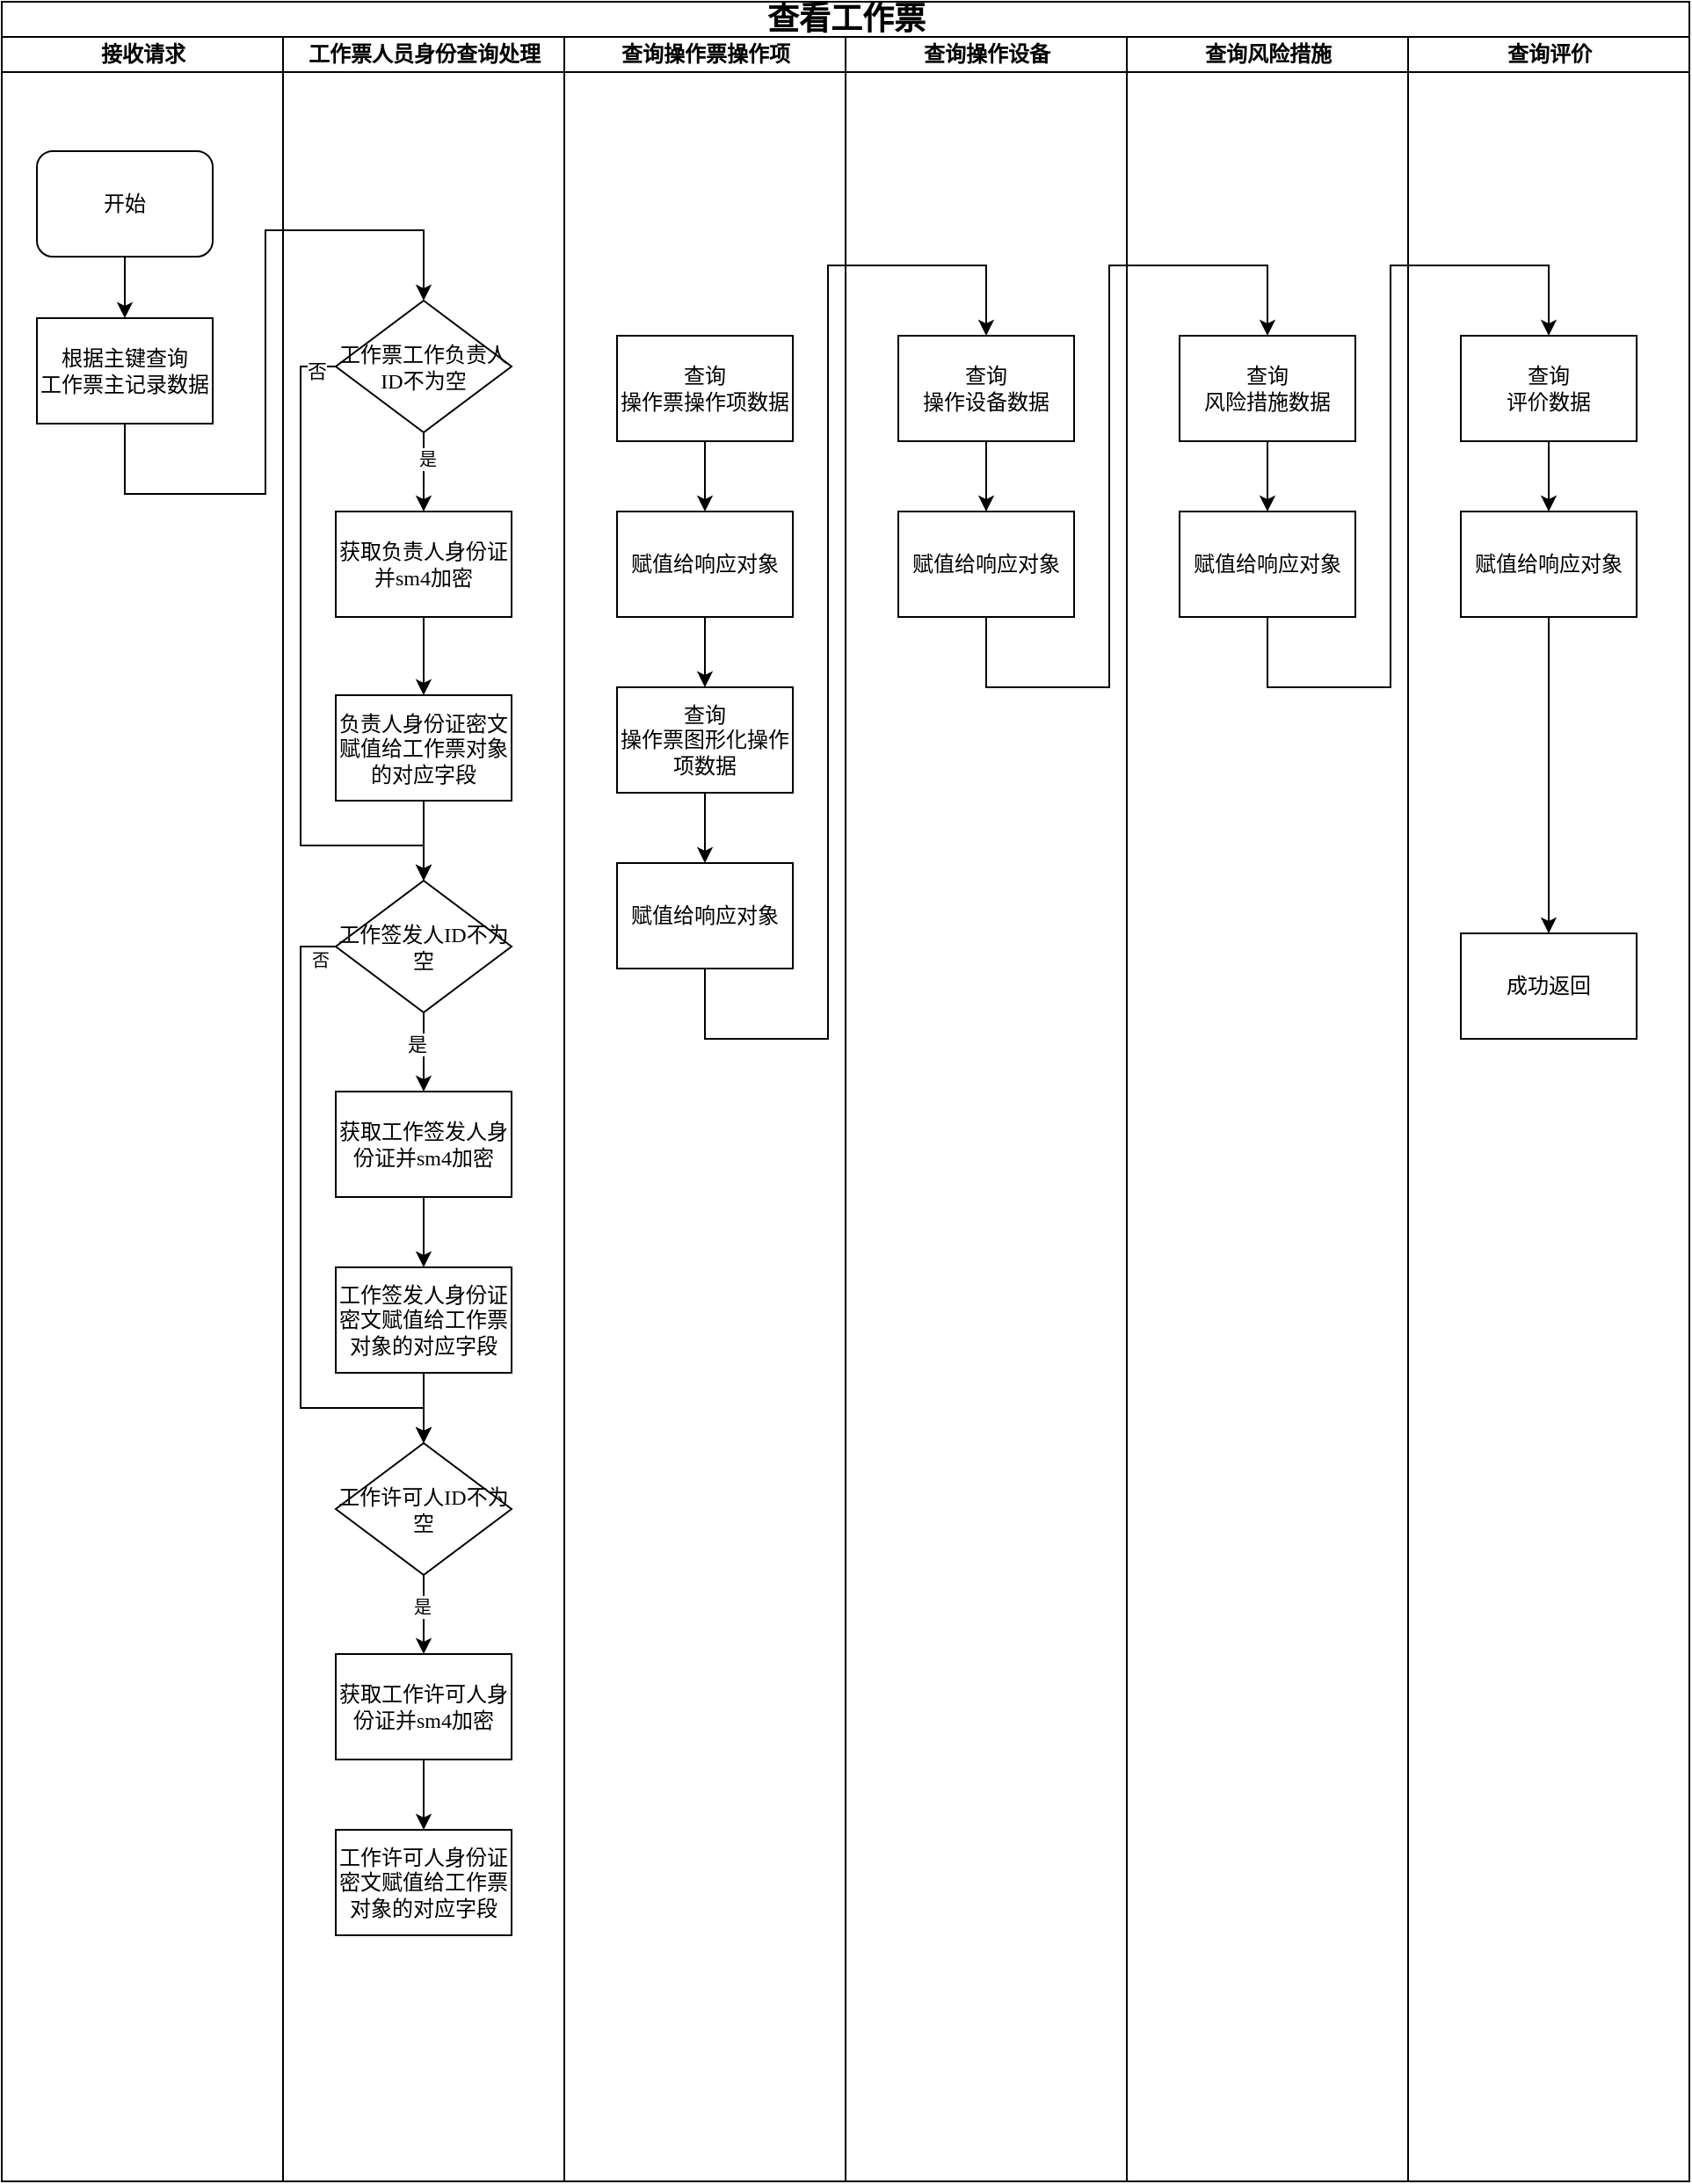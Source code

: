 <mxfile version="26.2.12">
  <diagram name="第 1 页" id="E03upOpKLHZUmihZPrJ2">
    <mxGraphModel dx="870" dy="468" grid="1" gridSize="10" guides="1" tooltips="1" connect="1" arrows="1" fold="1" page="1" pageScale="1" pageWidth="827" pageHeight="1169" math="0" shadow="0">
      <root>
        <mxCell id="0" />
        <mxCell id="1" parent="0" />
        <mxCell id="Y9LZRN9tJQCiaIKneZ9w-1" value="&lt;font style=&quot;font-size: 18px;&quot;&gt;查看工作票&lt;/font&gt;" style="swimlane;html=1;childLayout=stackLayout;startSize=20;rounded=0;shadow=0;labelBackgroundColor=none;strokeWidth=1;fontFamily=Verdana;fontSize=8;align=center;" vertex="1" parent="1">
          <mxGeometry x="70" y="40" width="960" height="1240" as="geometry" />
        </mxCell>
        <mxCell id="Y9LZRN9tJQCiaIKneZ9w-2" value="接收请求" style="swimlane;html=1;startSize=20;" vertex="1" parent="Y9LZRN9tJQCiaIKneZ9w-1">
          <mxGeometry y="20" width="160" height="1220" as="geometry">
            <mxRectangle y="20" width="40" height="730" as="alternateBounds" />
          </mxGeometry>
        </mxCell>
        <mxCell id="Y9LZRN9tJQCiaIKneZ9w-3" value="&lt;font style=&quot;font-size: 12px;&quot;&gt;开始&lt;/font&gt;" style="rounded=1;whiteSpace=wrap;html=1;shadow=0;labelBackgroundColor=none;strokeWidth=1;fontFamily=Verdana;fontSize=8;align=center;" vertex="1" parent="Y9LZRN9tJQCiaIKneZ9w-2">
          <mxGeometry x="20" y="65" width="100" height="60" as="geometry" />
        </mxCell>
        <mxCell id="Y9LZRN9tJQCiaIKneZ9w-8" value="&lt;span style=&quot;font-size: 12px;&quot;&gt;根据主键查询&lt;/span&gt;&lt;div&gt;&lt;span style=&quot;font-size: 12px;&quot;&gt;工作票主记录数据&lt;/span&gt;&lt;/div&gt;" style="whiteSpace=wrap;html=1;fontSize=8;fontFamily=Verdana;rounded=0;shadow=0;labelBackgroundColor=none;strokeWidth=1;" vertex="1" parent="Y9LZRN9tJQCiaIKneZ9w-2">
          <mxGeometry x="20" y="160" width="100" height="60" as="geometry" />
        </mxCell>
        <mxCell id="Y9LZRN9tJQCiaIKneZ9w-28" style="edgeStyle=orthogonalEdgeStyle;rounded=0;orthogonalLoop=1;jettySize=auto;html=1;entryX=0.5;entryY=0;entryDx=0;entryDy=0;exitX=0.5;exitY=1;exitDx=0;exitDy=0;" edge="1" parent="Y9LZRN9tJQCiaIKneZ9w-2" source="Y9LZRN9tJQCiaIKneZ9w-3" target="Y9LZRN9tJQCiaIKneZ9w-8">
          <mxGeometry relative="1" as="geometry">
            <mxPoint x="70" y="220" as="sourcePoint" />
            <mxPoint x="70" y="160" as="targetPoint" />
          </mxGeometry>
        </mxCell>
        <mxCell id="Y9LZRN9tJQCiaIKneZ9w-4" value="工作票人员身份查询处理" style="swimlane;html=1;startSize=20;" vertex="1" parent="Y9LZRN9tJQCiaIKneZ9w-1">
          <mxGeometry x="160" y="20" width="160" height="1220" as="geometry" />
        </mxCell>
        <mxCell id="Y9LZRN9tJQCiaIKneZ9w-40" style="edgeStyle=orthogonalEdgeStyle;rounded=0;orthogonalLoop=1;jettySize=auto;html=1;exitX=0.5;exitY=1;exitDx=0;exitDy=0;entryX=0.5;entryY=0;entryDx=0;entryDy=0;" edge="1" parent="Y9LZRN9tJQCiaIKneZ9w-4" source="Y9LZRN9tJQCiaIKneZ9w-38" target="Y9LZRN9tJQCiaIKneZ9w-39">
          <mxGeometry relative="1" as="geometry" />
        </mxCell>
        <mxCell id="Y9LZRN9tJQCiaIKneZ9w-43" value="&lt;font style=&quot;font-size: 10px;&quot;&gt;是&lt;/font&gt;" style="edgeLabel;html=1;align=center;verticalAlign=middle;resizable=0;points=[];" vertex="1" connectable="0" parent="Y9LZRN9tJQCiaIKneZ9w-40">
          <mxGeometry x="-0.357" y="2" relative="1" as="geometry">
            <mxPoint as="offset" />
          </mxGeometry>
        </mxCell>
        <mxCell id="Y9LZRN9tJQCiaIKneZ9w-46" style="edgeStyle=orthogonalEdgeStyle;rounded=0;orthogonalLoop=1;jettySize=auto;html=1;exitX=0;exitY=0.5;exitDx=0;exitDy=0;entryX=0.5;entryY=0;entryDx=0;entryDy=0;" edge="1" parent="Y9LZRN9tJQCiaIKneZ9w-4" source="Y9LZRN9tJQCiaIKneZ9w-38" target="Y9LZRN9tJQCiaIKneZ9w-44">
          <mxGeometry relative="1" as="geometry">
            <Array as="points">
              <mxPoint x="10" y="187" />
              <mxPoint x="10" y="460" />
              <mxPoint x="80" y="460" />
            </Array>
          </mxGeometry>
        </mxCell>
        <mxCell id="Y9LZRN9tJQCiaIKneZ9w-47" value="否" style="edgeLabel;html=1;align=center;verticalAlign=middle;resizable=0;points=[];" vertex="1" connectable="0" parent="Y9LZRN9tJQCiaIKneZ9w-46">
          <mxGeometry x="-0.943" y="2" relative="1" as="geometry">
            <mxPoint as="offset" />
          </mxGeometry>
        </mxCell>
        <mxCell id="Y9LZRN9tJQCiaIKneZ9w-38" value="&lt;span style=&quot;font-size: 12px;&quot;&gt;工作票工作负责人ID不为空&lt;/span&gt;" style="rhombus;whiteSpace=wrap;html=1;rounded=0;shadow=0;labelBackgroundColor=none;strokeWidth=1;fontFamily=Verdana;fontSize=8;align=center;" vertex="1" parent="Y9LZRN9tJQCiaIKneZ9w-4">
          <mxGeometry x="30" y="150" width="100" height="75" as="geometry" />
        </mxCell>
        <mxCell id="Y9LZRN9tJQCiaIKneZ9w-42" style="edgeStyle=orthogonalEdgeStyle;rounded=0;orthogonalLoop=1;jettySize=auto;html=1;exitX=0.5;exitY=1;exitDx=0;exitDy=0;entryX=0.5;entryY=0;entryDx=0;entryDy=0;" edge="1" parent="Y9LZRN9tJQCiaIKneZ9w-4" source="Y9LZRN9tJQCiaIKneZ9w-39" target="Y9LZRN9tJQCiaIKneZ9w-41">
          <mxGeometry relative="1" as="geometry" />
        </mxCell>
        <mxCell id="Y9LZRN9tJQCiaIKneZ9w-39" value="&lt;span style=&quot;font-size: 12px;&quot;&gt;获取负责人身份证并sm4加密&lt;/span&gt;" style="whiteSpace=wrap;html=1;fontSize=8;fontFamily=Verdana;rounded=0;shadow=0;labelBackgroundColor=none;strokeWidth=1;" vertex="1" parent="Y9LZRN9tJQCiaIKneZ9w-4">
          <mxGeometry x="30" y="270" width="100" height="60" as="geometry" />
        </mxCell>
        <mxCell id="Y9LZRN9tJQCiaIKneZ9w-45" style="edgeStyle=orthogonalEdgeStyle;rounded=0;orthogonalLoop=1;jettySize=auto;html=1;exitX=0.5;exitY=1;exitDx=0;exitDy=0;" edge="1" parent="Y9LZRN9tJQCiaIKneZ9w-4" source="Y9LZRN9tJQCiaIKneZ9w-41" target="Y9LZRN9tJQCiaIKneZ9w-44">
          <mxGeometry relative="1" as="geometry" />
        </mxCell>
        <mxCell id="Y9LZRN9tJQCiaIKneZ9w-41" value="&lt;span style=&quot;font-size: 12px;&quot;&gt;负责人身份证密文赋值给工作票对象的对应字段&lt;/span&gt;" style="whiteSpace=wrap;html=1;fontSize=8;fontFamily=Verdana;rounded=0;shadow=0;labelBackgroundColor=none;strokeWidth=1;" vertex="1" parent="Y9LZRN9tJQCiaIKneZ9w-4">
          <mxGeometry x="30" y="374.5" width="100" height="60" as="geometry" />
        </mxCell>
        <mxCell id="Y9LZRN9tJQCiaIKneZ9w-49" style="edgeStyle=orthogonalEdgeStyle;rounded=0;orthogonalLoop=1;jettySize=auto;html=1;exitX=0.5;exitY=1;exitDx=0;exitDy=0;entryX=0.5;entryY=0;entryDx=0;entryDy=0;" edge="1" parent="Y9LZRN9tJQCiaIKneZ9w-4" source="Y9LZRN9tJQCiaIKneZ9w-44" target="Y9LZRN9tJQCiaIKneZ9w-48">
          <mxGeometry relative="1" as="geometry" />
        </mxCell>
        <mxCell id="Y9LZRN9tJQCiaIKneZ9w-50" value="是" style="edgeLabel;html=1;align=center;verticalAlign=middle;resizable=0;points=[];" vertex="1" connectable="0" parent="Y9LZRN9tJQCiaIKneZ9w-49">
          <mxGeometry x="-0.205" y="-4" relative="1" as="geometry">
            <mxPoint as="offset" />
          </mxGeometry>
        </mxCell>
        <mxCell id="Y9LZRN9tJQCiaIKneZ9w-60" style="edgeStyle=orthogonalEdgeStyle;rounded=0;orthogonalLoop=1;jettySize=auto;html=1;exitX=0;exitY=0.5;exitDx=0;exitDy=0;entryX=0.5;entryY=0;entryDx=0;entryDy=0;" edge="1" parent="Y9LZRN9tJQCiaIKneZ9w-4" source="Y9LZRN9tJQCiaIKneZ9w-44" target="Y9LZRN9tJQCiaIKneZ9w-54">
          <mxGeometry relative="1" as="geometry">
            <Array as="points">
              <mxPoint x="10" y="517" />
              <mxPoint x="10" y="780" />
              <mxPoint x="80" y="780" />
            </Array>
          </mxGeometry>
        </mxCell>
        <mxCell id="Y9LZRN9tJQCiaIKneZ9w-61" value="&lt;font style=&quot;font-size: 10px;&quot;&gt;否&lt;/font&gt;" style="edgeLabel;html=1;align=center;verticalAlign=middle;resizable=0;points=[];" vertex="1" connectable="0" parent="Y9LZRN9tJQCiaIKneZ9w-60">
          <mxGeometry x="-0.948" y="-1" relative="1" as="geometry">
            <mxPoint y="8" as="offset" />
          </mxGeometry>
        </mxCell>
        <mxCell id="Y9LZRN9tJQCiaIKneZ9w-44" value="&lt;span style=&quot;font-size: 12px;&quot;&gt;工作签发人ID不为空&lt;/span&gt;" style="rhombus;whiteSpace=wrap;html=1;rounded=0;shadow=0;labelBackgroundColor=none;strokeWidth=1;fontFamily=Verdana;fontSize=8;align=center;" vertex="1" parent="Y9LZRN9tJQCiaIKneZ9w-4">
          <mxGeometry x="30" y="480" width="100" height="75" as="geometry" />
        </mxCell>
        <mxCell id="Y9LZRN9tJQCiaIKneZ9w-52" style="edgeStyle=orthogonalEdgeStyle;rounded=0;orthogonalLoop=1;jettySize=auto;html=1;exitX=0.5;exitY=1;exitDx=0;exitDy=0;" edge="1" parent="Y9LZRN9tJQCiaIKneZ9w-4" source="Y9LZRN9tJQCiaIKneZ9w-48" target="Y9LZRN9tJQCiaIKneZ9w-51">
          <mxGeometry relative="1" as="geometry" />
        </mxCell>
        <mxCell id="Y9LZRN9tJQCiaIKneZ9w-48" value="&lt;span style=&quot;font-size: 12px;&quot;&gt;获取工作签发人身份证并sm4加密&lt;/span&gt;" style="whiteSpace=wrap;html=1;fontSize=8;fontFamily=Verdana;rounded=0;shadow=0;labelBackgroundColor=none;strokeWidth=1;" vertex="1" parent="Y9LZRN9tJQCiaIKneZ9w-4">
          <mxGeometry x="30" y="600" width="100" height="60" as="geometry" />
        </mxCell>
        <mxCell id="Y9LZRN9tJQCiaIKneZ9w-57" style="edgeStyle=orthogonalEdgeStyle;rounded=0;orthogonalLoop=1;jettySize=auto;html=1;exitX=0.5;exitY=1;exitDx=0;exitDy=0;" edge="1" parent="Y9LZRN9tJQCiaIKneZ9w-4" source="Y9LZRN9tJQCiaIKneZ9w-51" target="Y9LZRN9tJQCiaIKneZ9w-54">
          <mxGeometry relative="1" as="geometry" />
        </mxCell>
        <mxCell id="Y9LZRN9tJQCiaIKneZ9w-51" value="&lt;span style=&quot;font-size: 12px;&quot;&gt;工作签发人身份证密文赋值给工作票对象的对应字段&lt;/span&gt;" style="whiteSpace=wrap;html=1;fontSize=8;fontFamily=Verdana;rounded=0;shadow=0;labelBackgroundColor=none;strokeWidth=1;" vertex="1" parent="Y9LZRN9tJQCiaIKneZ9w-4">
          <mxGeometry x="30" y="700" width="100" height="60" as="geometry" />
        </mxCell>
        <mxCell id="Y9LZRN9tJQCiaIKneZ9w-58" style="edgeStyle=orthogonalEdgeStyle;rounded=0;orthogonalLoop=1;jettySize=auto;html=1;exitX=0.5;exitY=1;exitDx=0;exitDy=0;entryX=0.5;entryY=0;entryDx=0;entryDy=0;" edge="1" parent="Y9LZRN9tJQCiaIKneZ9w-4" source="Y9LZRN9tJQCiaIKneZ9w-54" target="Y9LZRN9tJQCiaIKneZ9w-55">
          <mxGeometry relative="1" as="geometry" />
        </mxCell>
        <mxCell id="Y9LZRN9tJQCiaIKneZ9w-62" value="&lt;font style=&quot;font-size: 10px;&quot;&gt;是&lt;/font&gt;" style="edgeLabel;html=1;align=center;verticalAlign=middle;resizable=0;points=[];" vertex="1" connectable="0" parent="Y9LZRN9tJQCiaIKneZ9w-58">
          <mxGeometry x="-0.22" y="-1" relative="1" as="geometry">
            <mxPoint as="offset" />
          </mxGeometry>
        </mxCell>
        <mxCell id="Y9LZRN9tJQCiaIKneZ9w-54" value="&lt;span style=&quot;font-size: 12px;&quot;&gt;工作许可人ID不为空&lt;/span&gt;" style="rhombus;whiteSpace=wrap;html=1;rounded=0;shadow=0;labelBackgroundColor=none;strokeWidth=1;fontFamily=Verdana;fontSize=8;align=center;" vertex="1" parent="Y9LZRN9tJQCiaIKneZ9w-4">
          <mxGeometry x="30" y="800" width="100" height="75" as="geometry" />
        </mxCell>
        <mxCell id="Y9LZRN9tJQCiaIKneZ9w-59" style="edgeStyle=orthogonalEdgeStyle;rounded=0;orthogonalLoop=1;jettySize=auto;html=1;exitX=0.5;exitY=1;exitDx=0;exitDy=0;entryX=0.5;entryY=0;entryDx=0;entryDy=0;" edge="1" parent="Y9LZRN9tJQCiaIKneZ9w-4" source="Y9LZRN9tJQCiaIKneZ9w-55" target="Y9LZRN9tJQCiaIKneZ9w-56">
          <mxGeometry relative="1" as="geometry" />
        </mxCell>
        <mxCell id="Y9LZRN9tJQCiaIKneZ9w-55" value="&lt;span style=&quot;font-size: 12px;&quot;&gt;获取工作许可人身份证并sm4加密&lt;/span&gt;" style="whiteSpace=wrap;html=1;fontSize=8;fontFamily=Verdana;rounded=0;shadow=0;labelBackgroundColor=none;strokeWidth=1;" vertex="1" parent="Y9LZRN9tJQCiaIKneZ9w-4">
          <mxGeometry x="30" y="920" width="100" height="60" as="geometry" />
        </mxCell>
        <mxCell id="Y9LZRN9tJQCiaIKneZ9w-56" value="&lt;span style=&quot;font-size: 12px;&quot;&gt;工作许可人身份证&lt;/span&gt;&lt;span style=&quot;font-size: 12px;&quot;&gt;密文赋值给工作票对象的对应字段&lt;/span&gt;" style="whiteSpace=wrap;html=1;fontSize=8;fontFamily=Verdana;rounded=0;shadow=0;labelBackgroundColor=none;strokeWidth=1;" vertex="1" parent="Y9LZRN9tJQCiaIKneZ9w-4">
          <mxGeometry x="30" y="1020" width="100" height="60" as="geometry" />
        </mxCell>
        <mxCell id="Y9LZRN9tJQCiaIKneZ9w-9" value="查询操作票操作项" style="swimlane;html=1;startSize=20;" vertex="1" parent="Y9LZRN9tJQCiaIKneZ9w-1">
          <mxGeometry x="320" y="20" width="160" height="1220" as="geometry" />
        </mxCell>
        <mxCell id="Y9LZRN9tJQCiaIKneZ9w-10" style="edgeStyle=orthogonalEdgeStyle;rounded=0;orthogonalLoop=1;jettySize=auto;html=1;exitX=0.5;exitY=1;exitDx=0;exitDy=0;entryX=0.5;entryY=0;entryDx=0;entryDy=0;" edge="1" parent="Y9LZRN9tJQCiaIKneZ9w-9">
          <mxGeometry relative="1" as="geometry">
            <mxPoint x="80" y="317.5" as="sourcePoint" />
          </mxGeometry>
        </mxCell>
        <mxCell id="Y9LZRN9tJQCiaIKneZ9w-11" style="edgeStyle=orthogonalEdgeStyle;rounded=0;orthogonalLoop=1;jettySize=auto;html=1;exitX=0.5;exitY=1;exitDx=0;exitDy=0;entryX=0.5;entryY=0;entryDx=0;entryDy=0;" edge="1" parent="Y9LZRN9tJQCiaIKneZ9w-9">
          <mxGeometry relative="1" as="geometry">
            <mxPoint x="80" y="420" as="sourcePoint" />
          </mxGeometry>
        </mxCell>
        <mxCell id="Y9LZRN9tJQCiaIKneZ9w-12" style="edgeStyle=orthogonalEdgeStyle;rounded=0;orthogonalLoop=1;jettySize=auto;html=1;exitX=0.5;exitY=1;exitDx=0;exitDy=0;entryX=0.5;entryY=0;entryDx=0;entryDy=0;" edge="1" parent="Y9LZRN9tJQCiaIKneZ9w-9">
          <mxGeometry relative="1" as="geometry">
            <mxPoint x="80" y="520" as="sourcePoint" />
          </mxGeometry>
        </mxCell>
        <mxCell id="Y9LZRN9tJQCiaIKneZ9w-13" style="edgeStyle=orthogonalEdgeStyle;rounded=0;orthogonalLoop=1;jettySize=auto;html=1;exitX=0.5;exitY=1;exitDx=0;exitDy=0;entryX=0.5;entryY=0;entryDx=0;entryDy=0;" edge="1" parent="Y9LZRN9tJQCiaIKneZ9w-9" source="Y9LZRN9tJQCiaIKneZ9w-14" target="Y9LZRN9tJQCiaIKneZ9w-16">
          <mxGeometry relative="1" as="geometry" />
        </mxCell>
        <mxCell id="Y9LZRN9tJQCiaIKneZ9w-14" value="&lt;span style=&quot;font-size: 12px;&quot;&gt;查询&lt;/span&gt;&lt;div&gt;&lt;span style=&quot;font-size: 12px;&quot;&gt;操作票操作项数据&lt;/span&gt;&lt;/div&gt;" style="whiteSpace=wrap;html=1;fontSize=8;fontFamily=Verdana;rounded=0;shadow=0;labelBackgroundColor=none;strokeWidth=1;" vertex="1" parent="Y9LZRN9tJQCiaIKneZ9w-9">
          <mxGeometry x="30" y="170" width="100" height="60" as="geometry" />
        </mxCell>
        <mxCell id="Y9LZRN9tJQCiaIKneZ9w-15" style="edgeStyle=orthogonalEdgeStyle;rounded=0;orthogonalLoop=1;jettySize=auto;html=1;exitX=0.5;exitY=1;exitDx=0;exitDy=0;entryX=0.5;entryY=0;entryDx=0;entryDy=0;" edge="1" parent="Y9LZRN9tJQCiaIKneZ9w-9" source="Y9LZRN9tJQCiaIKneZ9w-16" target="Y9LZRN9tJQCiaIKneZ9w-17">
          <mxGeometry relative="1" as="geometry" />
        </mxCell>
        <mxCell id="Y9LZRN9tJQCiaIKneZ9w-16" value="&lt;span style=&quot;font-size: 12px;&quot;&gt;赋值给响应对象&lt;/span&gt;" style="whiteSpace=wrap;html=1;fontSize=8;fontFamily=Verdana;rounded=0;shadow=0;labelBackgroundColor=none;strokeWidth=1;" vertex="1" parent="Y9LZRN9tJQCiaIKneZ9w-9">
          <mxGeometry x="30" y="270" width="100" height="60" as="geometry" />
        </mxCell>
        <mxCell id="Y9LZRN9tJQCiaIKneZ9w-17" value="&lt;span style=&quot;font-size: 12px;&quot;&gt;查询&lt;/span&gt;&lt;div&gt;&lt;span style=&quot;font-size: 12px;&quot;&gt;操作票图形化操作项数据&lt;/span&gt;&lt;/div&gt;" style="whiteSpace=wrap;html=1;fontSize=8;fontFamily=Verdana;rounded=0;shadow=0;labelBackgroundColor=none;strokeWidth=1;" vertex="1" parent="Y9LZRN9tJQCiaIKneZ9w-9">
          <mxGeometry x="30" y="370" width="100" height="60" as="geometry" />
        </mxCell>
        <mxCell id="Y9LZRN9tJQCiaIKneZ9w-18" value="&lt;span style=&quot;font-size: 12px;&quot;&gt;赋值给响应对象&lt;/span&gt;" style="whiteSpace=wrap;html=1;fontSize=8;fontFamily=Verdana;rounded=0;shadow=0;labelBackgroundColor=none;strokeWidth=1;" vertex="1" parent="Y9LZRN9tJQCiaIKneZ9w-9">
          <mxGeometry x="30" y="470" width="100" height="60" as="geometry" />
        </mxCell>
        <mxCell id="Y9LZRN9tJQCiaIKneZ9w-19" style="edgeStyle=orthogonalEdgeStyle;rounded=0;orthogonalLoop=1;jettySize=auto;html=1;exitX=0.5;exitY=1;exitDx=0;exitDy=0;entryX=0.5;entryY=0;entryDx=0;entryDy=0;" edge="1" parent="Y9LZRN9tJQCiaIKneZ9w-9" source="Y9LZRN9tJQCiaIKneZ9w-17" target="Y9LZRN9tJQCiaIKneZ9w-18">
          <mxGeometry relative="1" as="geometry" />
        </mxCell>
        <mxCell id="Y9LZRN9tJQCiaIKneZ9w-20" value="查询操作设备" style="swimlane;html=1;startSize=20;" vertex="1" parent="Y9LZRN9tJQCiaIKneZ9w-1">
          <mxGeometry x="480" y="20" width="160" height="1220" as="geometry" />
        </mxCell>
        <mxCell id="Y9LZRN9tJQCiaIKneZ9w-21" style="edgeStyle=orthogonalEdgeStyle;rounded=0;orthogonalLoop=1;jettySize=auto;html=1;exitX=0.5;exitY=1;exitDx=0;exitDy=0;entryX=0.5;entryY=0;entryDx=0;entryDy=0;" edge="1" parent="Y9LZRN9tJQCiaIKneZ9w-20" source="Y9LZRN9tJQCiaIKneZ9w-22" target="Y9LZRN9tJQCiaIKneZ9w-23">
          <mxGeometry relative="1" as="geometry" />
        </mxCell>
        <mxCell id="Y9LZRN9tJQCiaIKneZ9w-22" value="&lt;span style=&quot;font-size: 12px;&quot;&gt;查询&lt;/span&gt;&lt;div&gt;&lt;span style=&quot;font-size: 12px;&quot;&gt;操作设备数据&lt;/span&gt;&lt;/div&gt;" style="whiteSpace=wrap;html=1;fontSize=8;fontFamily=Verdana;rounded=0;shadow=0;labelBackgroundColor=none;strokeWidth=1;" vertex="1" parent="Y9LZRN9tJQCiaIKneZ9w-20">
          <mxGeometry x="30" y="170" width="100" height="60" as="geometry" />
        </mxCell>
        <mxCell id="Y9LZRN9tJQCiaIKneZ9w-23" value="&lt;span style=&quot;font-size: 12px;&quot;&gt;赋值给响应对象&lt;/span&gt;" style="whiteSpace=wrap;html=1;fontSize=8;fontFamily=Verdana;rounded=0;shadow=0;labelBackgroundColor=none;strokeWidth=1;" vertex="1" parent="Y9LZRN9tJQCiaIKneZ9w-20">
          <mxGeometry x="30" y="270" width="100" height="60" as="geometry" />
        </mxCell>
        <mxCell id="Y9LZRN9tJQCiaIKneZ9w-24" value="查询风险措施" style="swimlane;html=1;startSize=20;" vertex="1" parent="Y9LZRN9tJQCiaIKneZ9w-1">
          <mxGeometry x="640" y="20" width="160" height="1220" as="geometry" />
        </mxCell>
        <mxCell id="Y9LZRN9tJQCiaIKneZ9w-25" style="edgeStyle=orthogonalEdgeStyle;rounded=0;orthogonalLoop=1;jettySize=auto;html=1;exitX=0.5;exitY=1;exitDx=0;exitDy=0;entryX=0.5;entryY=0;entryDx=0;entryDy=0;" edge="1" parent="Y9LZRN9tJQCiaIKneZ9w-24" source="Y9LZRN9tJQCiaIKneZ9w-26" target="Y9LZRN9tJQCiaIKneZ9w-27">
          <mxGeometry relative="1" as="geometry" />
        </mxCell>
        <mxCell id="Y9LZRN9tJQCiaIKneZ9w-26" value="&lt;span style=&quot;font-size: 12px;&quot;&gt;查询&lt;/span&gt;&lt;div&gt;&lt;span style=&quot;font-size: 12px;&quot;&gt;风险措施数据&lt;/span&gt;&lt;/div&gt;" style="whiteSpace=wrap;html=1;fontSize=8;fontFamily=Verdana;rounded=0;shadow=0;labelBackgroundColor=none;strokeWidth=1;" vertex="1" parent="Y9LZRN9tJQCiaIKneZ9w-24">
          <mxGeometry x="30" y="170" width="100" height="60" as="geometry" />
        </mxCell>
        <mxCell id="Y9LZRN9tJQCiaIKneZ9w-27" value="&lt;span style=&quot;font-size: 12px;&quot;&gt;赋值给响应对象&lt;/span&gt;" style="whiteSpace=wrap;html=1;fontSize=8;fontFamily=Verdana;rounded=0;shadow=0;labelBackgroundColor=none;strokeWidth=1;" vertex="1" parent="Y9LZRN9tJQCiaIKneZ9w-24">
          <mxGeometry x="30" y="270" width="100" height="60" as="geometry" />
        </mxCell>
        <mxCell id="Y9LZRN9tJQCiaIKneZ9w-29" style="edgeStyle=orthogonalEdgeStyle;rounded=0;orthogonalLoop=1;jettySize=auto;html=1;exitX=0.5;exitY=1;exitDx=0;exitDy=0;entryX=0.5;entryY=0;entryDx=0;entryDy=0;" edge="1" parent="Y9LZRN9tJQCiaIKneZ9w-1" source="Y9LZRN9tJQCiaIKneZ9w-18" target="Y9LZRN9tJQCiaIKneZ9w-22">
          <mxGeometry relative="1" as="geometry">
            <Array as="points">
              <mxPoint x="400" y="590" />
              <mxPoint x="470" y="590" />
              <mxPoint x="470" y="150" />
              <mxPoint x="560" y="150" />
            </Array>
          </mxGeometry>
        </mxCell>
        <mxCell id="Y9LZRN9tJQCiaIKneZ9w-30" style="edgeStyle=orthogonalEdgeStyle;rounded=0;orthogonalLoop=1;jettySize=auto;html=1;exitX=0.5;exitY=1;exitDx=0;exitDy=0;entryX=0.5;entryY=0;entryDx=0;entryDy=0;" edge="1" parent="Y9LZRN9tJQCiaIKneZ9w-1" source="Y9LZRN9tJQCiaIKneZ9w-23" target="Y9LZRN9tJQCiaIKneZ9w-26">
          <mxGeometry relative="1" as="geometry">
            <Array as="points">
              <mxPoint x="560" y="390" />
              <mxPoint x="630" y="390" />
              <mxPoint x="630" y="150" />
              <mxPoint x="720" y="150" />
            </Array>
          </mxGeometry>
        </mxCell>
        <mxCell id="Y9LZRN9tJQCiaIKneZ9w-31" style="edgeStyle=orthogonalEdgeStyle;rounded=0;orthogonalLoop=1;jettySize=auto;html=1;exitX=0.5;exitY=1;exitDx=0;exitDy=0;entryX=0.5;entryY=0;entryDx=0;entryDy=0;" edge="1" parent="Y9LZRN9tJQCiaIKneZ9w-1" source="Y9LZRN9tJQCiaIKneZ9w-27" target="Y9LZRN9tJQCiaIKneZ9w-34">
          <mxGeometry relative="1" as="geometry">
            <Array as="points">
              <mxPoint x="720" y="390" />
              <mxPoint x="790" y="390" />
              <mxPoint x="790" y="150" />
              <mxPoint x="880" y="150" />
            </Array>
          </mxGeometry>
        </mxCell>
        <mxCell id="Y9LZRN9tJQCiaIKneZ9w-32" value="查询评价" style="swimlane;html=1;startSize=20;" vertex="1" parent="Y9LZRN9tJQCiaIKneZ9w-1">
          <mxGeometry x="800" y="20" width="160" height="1220" as="geometry" />
        </mxCell>
        <mxCell id="Y9LZRN9tJQCiaIKneZ9w-33" style="edgeStyle=orthogonalEdgeStyle;rounded=0;orthogonalLoop=1;jettySize=auto;html=1;exitX=0.5;exitY=1;exitDx=0;exitDy=0;entryX=0.5;entryY=0;entryDx=0;entryDy=0;" edge="1" parent="Y9LZRN9tJQCiaIKneZ9w-32" source="Y9LZRN9tJQCiaIKneZ9w-34" target="Y9LZRN9tJQCiaIKneZ9w-36">
          <mxGeometry relative="1" as="geometry" />
        </mxCell>
        <mxCell id="Y9LZRN9tJQCiaIKneZ9w-34" value="&lt;span style=&quot;font-size: 12px;&quot;&gt;查询&lt;/span&gt;&lt;div&gt;&lt;span style=&quot;font-size: 12px;&quot;&gt;评价数据&lt;/span&gt;&lt;/div&gt;" style="whiteSpace=wrap;html=1;fontSize=8;fontFamily=Verdana;rounded=0;shadow=0;labelBackgroundColor=none;strokeWidth=1;" vertex="1" parent="Y9LZRN9tJQCiaIKneZ9w-32">
          <mxGeometry x="30" y="170" width="100" height="60" as="geometry" />
        </mxCell>
        <mxCell id="Y9LZRN9tJQCiaIKneZ9w-35" style="edgeStyle=orthogonalEdgeStyle;rounded=0;orthogonalLoop=1;jettySize=auto;html=1;exitX=0.5;exitY=1;exitDx=0;exitDy=0;entryX=0.5;entryY=0;entryDx=0;entryDy=0;" edge="1" parent="Y9LZRN9tJQCiaIKneZ9w-32" source="Y9LZRN9tJQCiaIKneZ9w-36" target="Y9LZRN9tJQCiaIKneZ9w-37">
          <mxGeometry relative="1" as="geometry" />
        </mxCell>
        <mxCell id="Y9LZRN9tJQCiaIKneZ9w-36" value="&lt;span style=&quot;font-size: 12px;&quot;&gt;赋值给响应对象&lt;/span&gt;" style="whiteSpace=wrap;html=1;fontSize=8;fontFamily=Verdana;rounded=0;shadow=0;labelBackgroundColor=none;strokeWidth=1;" vertex="1" parent="Y9LZRN9tJQCiaIKneZ9w-32">
          <mxGeometry x="30" y="270" width="100" height="60" as="geometry" />
        </mxCell>
        <mxCell id="Y9LZRN9tJQCiaIKneZ9w-37" value="&lt;span style=&quot;font-size: 12px;&quot;&gt;成功返回&lt;/span&gt;" style="whiteSpace=wrap;html=1;fontSize=8;fontFamily=Verdana;rounded=0;shadow=0;labelBackgroundColor=none;strokeWidth=1;" vertex="1" parent="Y9LZRN9tJQCiaIKneZ9w-32">
          <mxGeometry x="30" y="510" width="100" height="60" as="geometry" />
        </mxCell>
        <mxCell id="Y9LZRN9tJQCiaIKneZ9w-53" style="edgeStyle=orthogonalEdgeStyle;rounded=0;orthogonalLoop=1;jettySize=auto;html=1;exitX=0.5;exitY=1;exitDx=0;exitDy=0;entryX=0.5;entryY=0;entryDx=0;entryDy=0;" edge="1" parent="Y9LZRN9tJQCiaIKneZ9w-1" source="Y9LZRN9tJQCiaIKneZ9w-8" target="Y9LZRN9tJQCiaIKneZ9w-38">
          <mxGeometry relative="1" as="geometry">
            <Array as="points">
              <mxPoint x="70" y="280" />
              <mxPoint x="150" y="280" />
              <mxPoint x="150" y="130" />
              <mxPoint x="240" y="130" />
            </Array>
          </mxGeometry>
        </mxCell>
      </root>
    </mxGraphModel>
  </diagram>
</mxfile>
